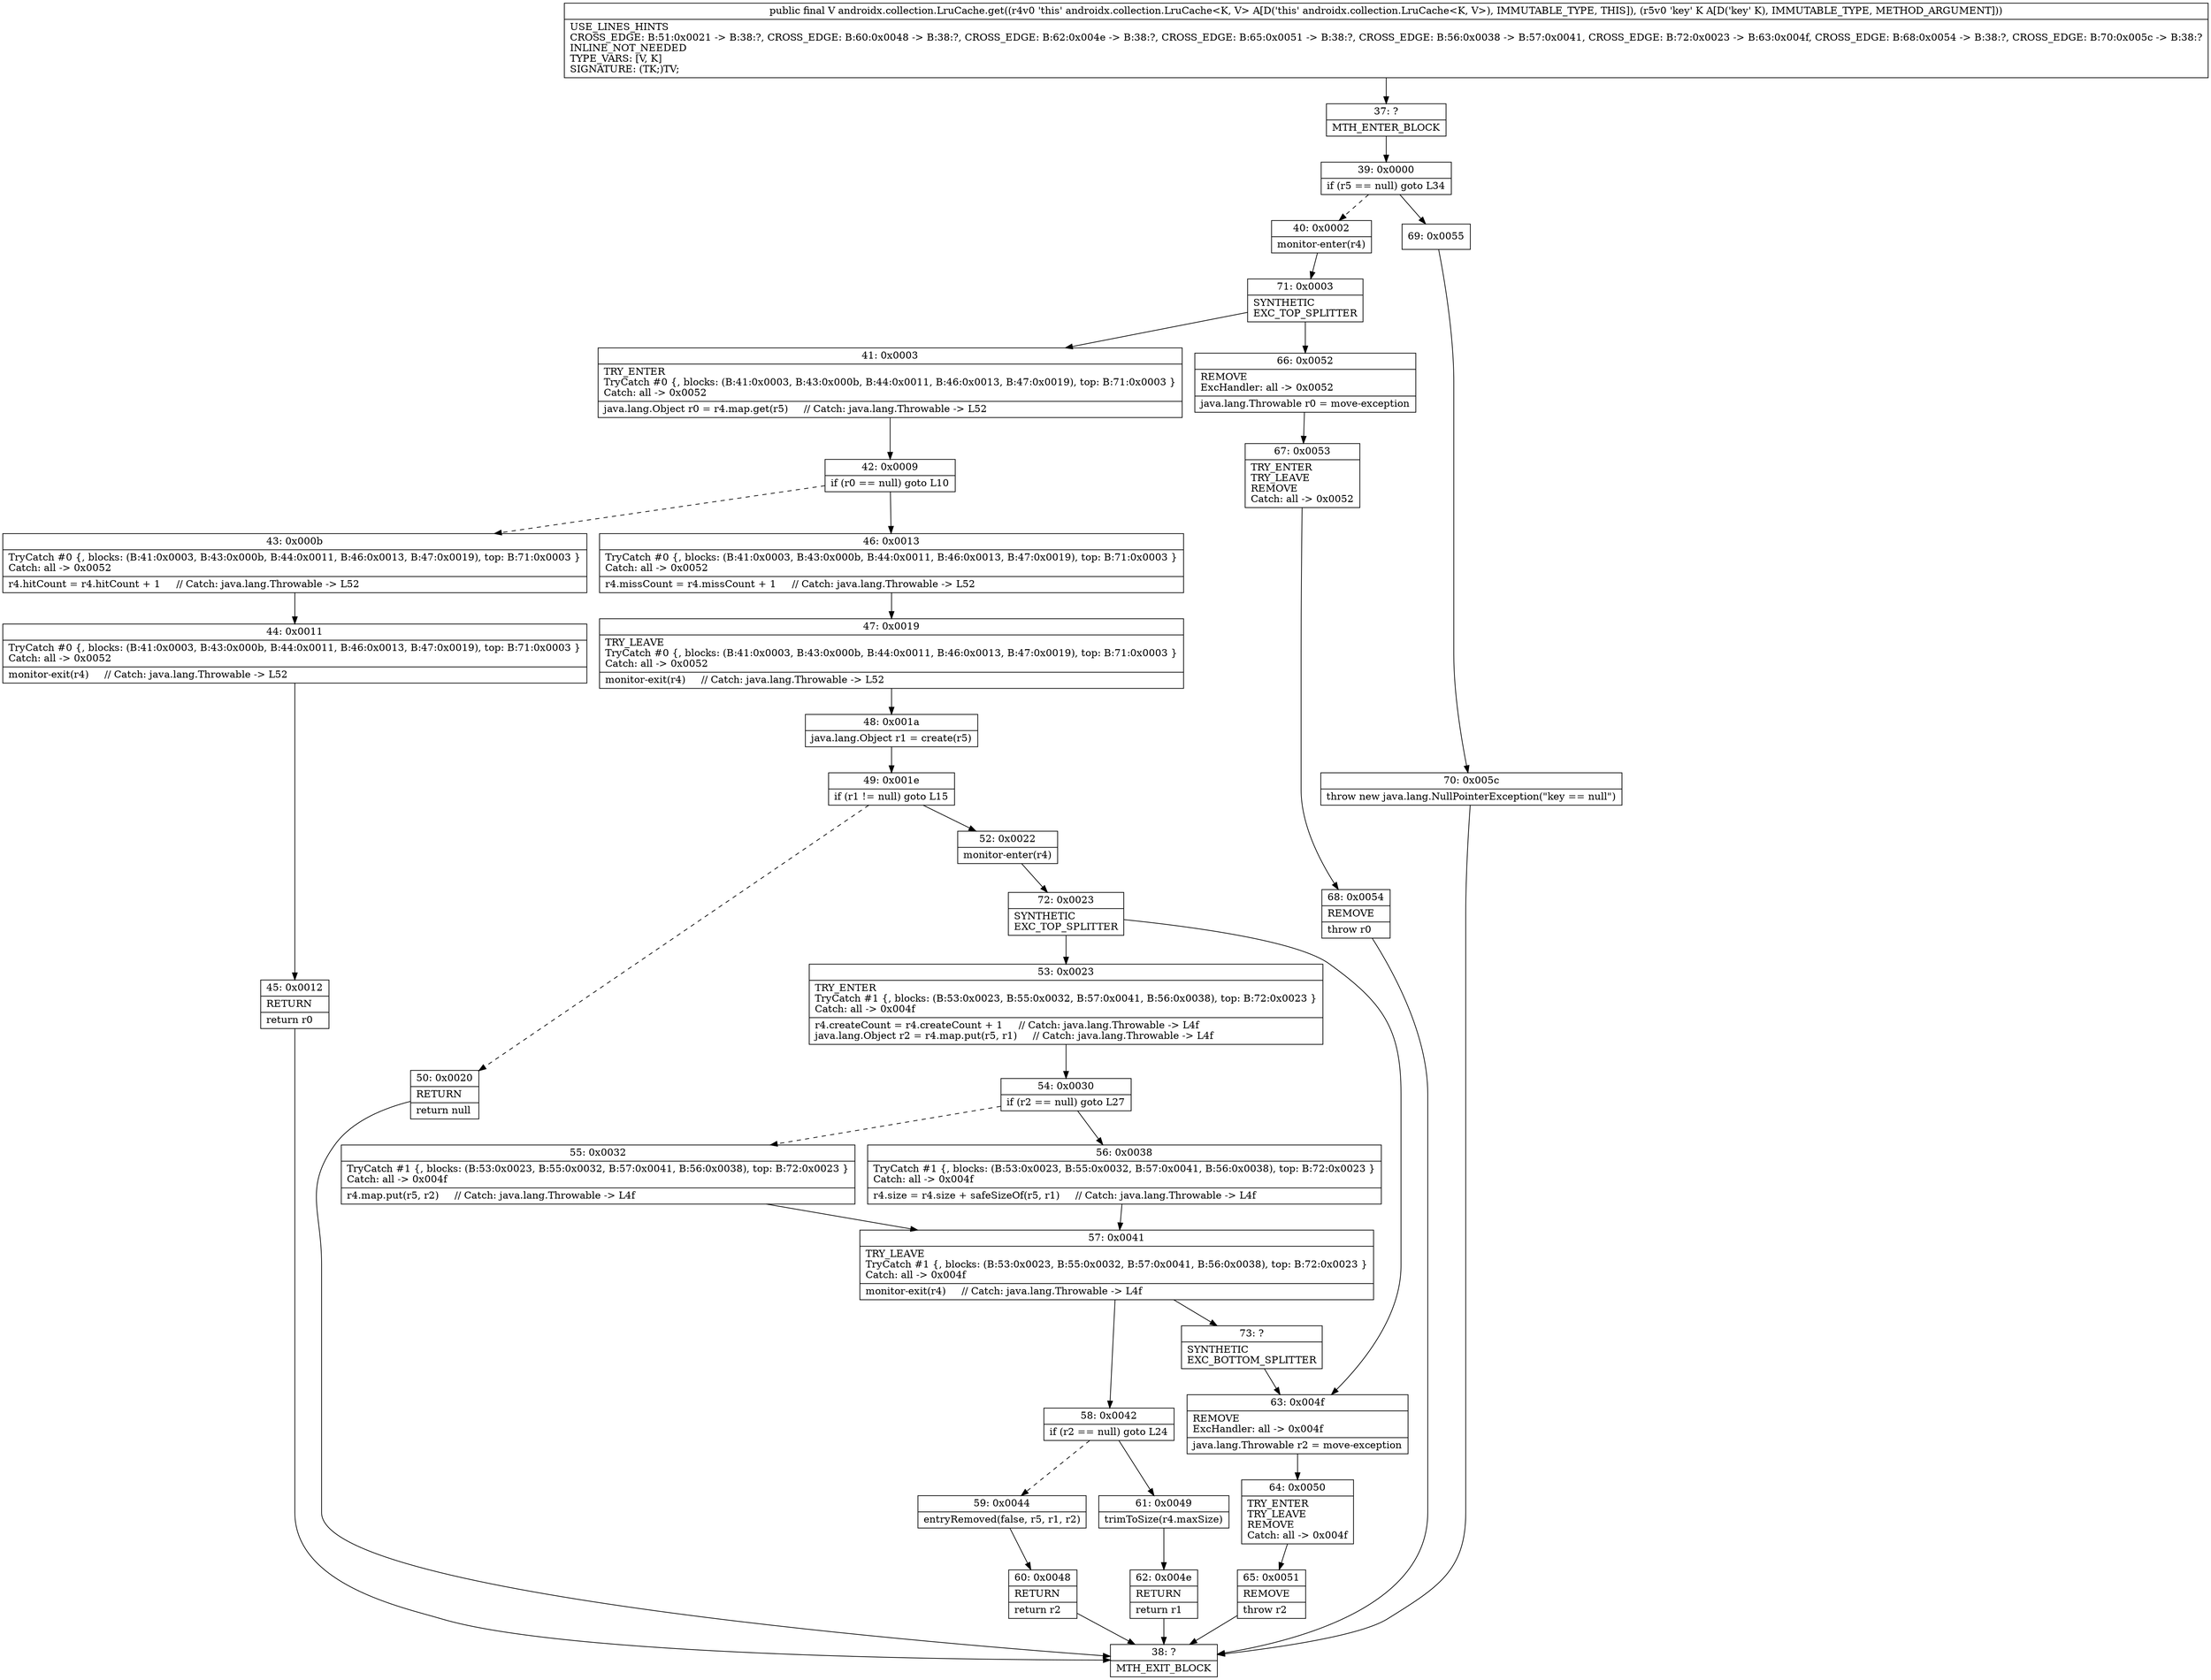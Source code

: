digraph "CFG forandroidx.collection.LruCache.get(Ljava\/lang\/Object;)Ljava\/lang\/Object;" {
Node_37 [shape=record,label="{37\:\ ?|MTH_ENTER_BLOCK\l}"];
Node_39 [shape=record,label="{39\:\ 0x0000|if (r5 == null) goto L34\l}"];
Node_40 [shape=record,label="{40\:\ 0x0002|monitor\-enter(r4)\l}"];
Node_71 [shape=record,label="{71\:\ 0x0003|SYNTHETIC\lEXC_TOP_SPLITTER\l}"];
Node_41 [shape=record,label="{41\:\ 0x0003|TRY_ENTER\lTryCatch #0 \{, blocks: (B:41:0x0003, B:43:0x000b, B:44:0x0011, B:46:0x0013, B:47:0x0019), top: B:71:0x0003 \}\lCatch: all \-\> 0x0052\l|java.lang.Object r0 = r4.map.get(r5)     \/\/ Catch: java.lang.Throwable \-\> L52\l}"];
Node_42 [shape=record,label="{42\:\ 0x0009|if (r0 == null) goto L10\l}"];
Node_43 [shape=record,label="{43\:\ 0x000b|TryCatch #0 \{, blocks: (B:41:0x0003, B:43:0x000b, B:44:0x0011, B:46:0x0013, B:47:0x0019), top: B:71:0x0003 \}\lCatch: all \-\> 0x0052\l|r4.hitCount = r4.hitCount + 1     \/\/ Catch: java.lang.Throwable \-\> L52\l}"];
Node_44 [shape=record,label="{44\:\ 0x0011|TryCatch #0 \{, blocks: (B:41:0x0003, B:43:0x000b, B:44:0x0011, B:46:0x0013, B:47:0x0019), top: B:71:0x0003 \}\lCatch: all \-\> 0x0052\l|monitor\-exit(r4)     \/\/ Catch: java.lang.Throwable \-\> L52\l}"];
Node_45 [shape=record,label="{45\:\ 0x0012|RETURN\l|return r0\l}"];
Node_38 [shape=record,label="{38\:\ ?|MTH_EXIT_BLOCK\l}"];
Node_46 [shape=record,label="{46\:\ 0x0013|TryCatch #0 \{, blocks: (B:41:0x0003, B:43:0x000b, B:44:0x0011, B:46:0x0013, B:47:0x0019), top: B:71:0x0003 \}\lCatch: all \-\> 0x0052\l|r4.missCount = r4.missCount + 1     \/\/ Catch: java.lang.Throwable \-\> L52\l}"];
Node_47 [shape=record,label="{47\:\ 0x0019|TRY_LEAVE\lTryCatch #0 \{, blocks: (B:41:0x0003, B:43:0x000b, B:44:0x0011, B:46:0x0013, B:47:0x0019), top: B:71:0x0003 \}\lCatch: all \-\> 0x0052\l|monitor\-exit(r4)     \/\/ Catch: java.lang.Throwable \-\> L52\l}"];
Node_48 [shape=record,label="{48\:\ 0x001a|java.lang.Object r1 = create(r5)\l}"];
Node_49 [shape=record,label="{49\:\ 0x001e|if (r1 != null) goto L15\l}"];
Node_50 [shape=record,label="{50\:\ 0x0020|RETURN\l|return null\l}"];
Node_52 [shape=record,label="{52\:\ 0x0022|monitor\-enter(r4)\l}"];
Node_72 [shape=record,label="{72\:\ 0x0023|SYNTHETIC\lEXC_TOP_SPLITTER\l}"];
Node_53 [shape=record,label="{53\:\ 0x0023|TRY_ENTER\lTryCatch #1 \{, blocks: (B:53:0x0023, B:55:0x0032, B:57:0x0041, B:56:0x0038), top: B:72:0x0023 \}\lCatch: all \-\> 0x004f\l|r4.createCount = r4.createCount + 1     \/\/ Catch: java.lang.Throwable \-\> L4f\ljava.lang.Object r2 = r4.map.put(r5, r1)     \/\/ Catch: java.lang.Throwable \-\> L4f\l}"];
Node_54 [shape=record,label="{54\:\ 0x0030|if (r2 == null) goto L27\l}"];
Node_55 [shape=record,label="{55\:\ 0x0032|TryCatch #1 \{, blocks: (B:53:0x0023, B:55:0x0032, B:57:0x0041, B:56:0x0038), top: B:72:0x0023 \}\lCatch: all \-\> 0x004f\l|r4.map.put(r5, r2)     \/\/ Catch: java.lang.Throwable \-\> L4f\l}"];
Node_57 [shape=record,label="{57\:\ 0x0041|TRY_LEAVE\lTryCatch #1 \{, blocks: (B:53:0x0023, B:55:0x0032, B:57:0x0041, B:56:0x0038), top: B:72:0x0023 \}\lCatch: all \-\> 0x004f\l|monitor\-exit(r4)     \/\/ Catch: java.lang.Throwable \-\> L4f\l}"];
Node_58 [shape=record,label="{58\:\ 0x0042|if (r2 == null) goto L24\l}"];
Node_59 [shape=record,label="{59\:\ 0x0044|entryRemoved(false, r5, r1, r2)\l}"];
Node_60 [shape=record,label="{60\:\ 0x0048|RETURN\l|return r2\l}"];
Node_61 [shape=record,label="{61\:\ 0x0049|trimToSize(r4.maxSize)\l}"];
Node_62 [shape=record,label="{62\:\ 0x004e|RETURN\l|return r1\l}"];
Node_73 [shape=record,label="{73\:\ ?|SYNTHETIC\lEXC_BOTTOM_SPLITTER\l}"];
Node_56 [shape=record,label="{56\:\ 0x0038|TryCatch #1 \{, blocks: (B:53:0x0023, B:55:0x0032, B:57:0x0041, B:56:0x0038), top: B:72:0x0023 \}\lCatch: all \-\> 0x004f\l|r4.size = r4.size + safeSizeOf(r5, r1)     \/\/ Catch: java.lang.Throwable \-\> L4f\l}"];
Node_63 [shape=record,label="{63\:\ 0x004f|REMOVE\lExcHandler: all \-\> 0x004f\l|java.lang.Throwable r2 = move\-exception\l}"];
Node_64 [shape=record,label="{64\:\ 0x0050|TRY_ENTER\lTRY_LEAVE\lREMOVE\lCatch: all \-\> 0x004f\l}"];
Node_65 [shape=record,label="{65\:\ 0x0051|REMOVE\l|throw r2\l}"];
Node_66 [shape=record,label="{66\:\ 0x0052|REMOVE\lExcHandler: all \-\> 0x0052\l|java.lang.Throwable r0 = move\-exception\l}"];
Node_67 [shape=record,label="{67\:\ 0x0053|TRY_ENTER\lTRY_LEAVE\lREMOVE\lCatch: all \-\> 0x0052\l}"];
Node_68 [shape=record,label="{68\:\ 0x0054|REMOVE\l|throw r0\l}"];
Node_69 [shape=record,label="{69\:\ 0x0055}"];
Node_70 [shape=record,label="{70\:\ 0x005c|throw new java.lang.NullPointerException(\"key == null\")\l}"];
MethodNode[shape=record,label="{public final V androidx.collection.LruCache.get((r4v0 'this' androidx.collection.LruCache\<K, V\> A[D('this' androidx.collection.LruCache\<K, V\>), IMMUTABLE_TYPE, THIS]), (r5v0 'key' K A[D('key' K), IMMUTABLE_TYPE, METHOD_ARGUMENT]))  | USE_LINES_HINTS\lCROSS_EDGE: B:51:0x0021 \-\> B:38:?, CROSS_EDGE: B:60:0x0048 \-\> B:38:?, CROSS_EDGE: B:62:0x004e \-\> B:38:?, CROSS_EDGE: B:65:0x0051 \-\> B:38:?, CROSS_EDGE: B:56:0x0038 \-\> B:57:0x0041, CROSS_EDGE: B:72:0x0023 \-\> B:63:0x004f, CROSS_EDGE: B:68:0x0054 \-\> B:38:?, CROSS_EDGE: B:70:0x005c \-\> B:38:?\lINLINE_NOT_NEEDED\lTYPE_VARS: [V, K]\lSIGNATURE: (TK;)TV;\l}"];
MethodNode -> Node_37;Node_37 -> Node_39;
Node_39 -> Node_40[style=dashed];
Node_39 -> Node_69;
Node_40 -> Node_71;
Node_71 -> Node_41;
Node_71 -> Node_66;
Node_41 -> Node_42;
Node_42 -> Node_43[style=dashed];
Node_42 -> Node_46;
Node_43 -> Node_44;
Node_44 -> Node_45;
Node_45 -> Node_38;
Node_46 -> Node_47;
Node_47 -> Node_48;
Node_48 -> Node_49;
Node_49 -> Node_50[style=dashed];
Node_49 -> Node_52;
Node_50 -> Node_38;
Node_52 -> Node_72;
Node_72 -> Node_53;
Node_72 -> Node_63;
Node_53 -> Node_54;
Node_54 -> Node_55[style=dashed];
Node_54 -> Node_56;
Node_55 -> Node_57;
Node_57 -> Node_58;
Node_57 -> Node_73;
Node_58 -> Node_59[style=dashed];
Node_58 -> Node_61;
Node_59 -> Node_60;
Node_60 -> Node_38;
Node_61 -> Node_62;
Node_62 -> Node_38;
Node_73 -> Node_63;
Node_56 -> Node_57;
Node_63 -> Node_64;
Node_64 -> Node_65;
Node_65 -> Node_38;
Node_66 -> Node_67;
Node_67 -> Node_68;
Node_68 -> Node_38;
Node_69 -> Node_70;
Node_70 -> Node_38;
}

